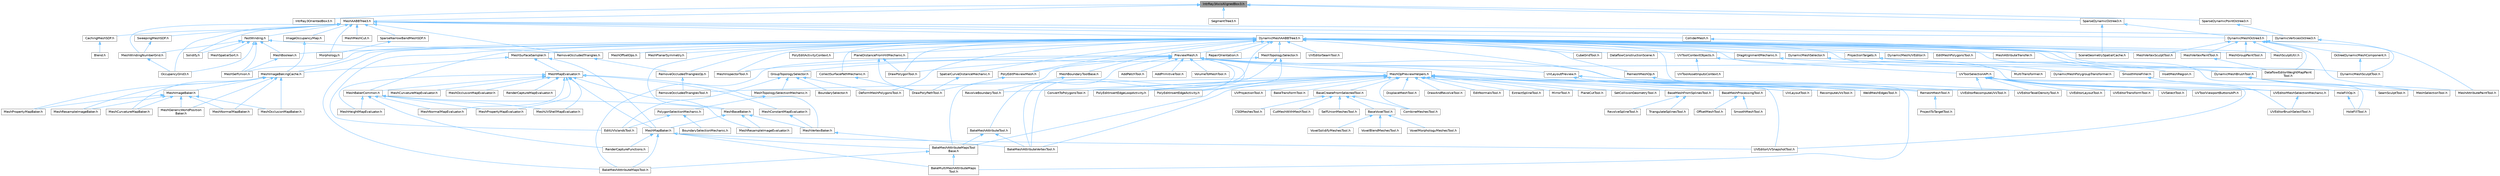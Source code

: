 digraph "IntrRay3AxisAlignedBox3.h"
{
 // INTERACTIVE_SVG=YES
 // LATEX_PDF_SIZE
  bgcolor="transparent";
  edge [fontname=Helvetica,fontsize=10,labelfontname=Helvetica,labelfontsize=10];
  node [fontname=Helvetica,fontsize=10,shape=box,height=0.2,width=0.4];
  Node1 [id="Node000001",label="IntrRay3AxisAlignedBox3.h",height=0.2,width=0.4,color="gray40", fillcolor="grey60", style="filled", fontcolor="black",tooltip=" "];
  Node1 -> Node2 [id="edge1_Node000001_Node000002",dir="back",color="steelblue1",style="solid",tooltip=" "];
  Node2 [id="Node000002",label="IntrRay3OrientedBox3.h",height=0.2,width=0.4,color="grey40", fillcolor="white", style="filled",URL="$d3/d0e/IntrRay3OrientedBox3_8h.html",tooltip=" "];
  Node1 -> Node3 [id="edge2_Node000001_Node000003",dir="back",color="steelblue1",style="solid",tooltip=" "];
  Node3 [id="Node000003",label="MeshAABBTree3.h",height=0.2,width=0.4,color="grey40", fillcolor="white", style="filled",URL="$d8/d90/MeshAABBTree3_8h.html",tooltip=" "];
  Node3 -> Node4 [id="edge3_Node000003_Node000004",dir="back",color="steelblue1",style="solid",tooltip=" "];
  Node4 [id="Node000004",label="CachingMeshSDF.h",height=0.2,width=0.4,color="grey40", fillcolor="white", style="filled",URL="$d3/de9/CachingMeshSDF_8h.html",tooltip=" "];
  Node4 -> Node5 [id="edge4_Node000004_Node000005",dir="back",color="steelblue1",style="solid",tooltip=" "];
  Node5 [id="Node000005",label="Blend.h",height=0.2,width=0.4,color="grey40", fillcolor="white", style="filled",URL="$d4/d80/Blend_8h.html",tooltip=" "];
  Node3 -> Node6 [id="edge5_Node000003_Node000006",dir="back",color="steelblue1",style="solid",tooltip=" "];
  Node6 [id="Node000006",label="ColliderMesh.h",height=0.2,width=0.4,color="grey40", fillcolor="white", style="filled",URL="$d8/d3c/ColliderMesh_8h.html",tooltip=" "];
  Node6 -> Node7 [id="edge6_Node000006_Node000007",dir="back",color="steelblue1",style="solid",tooltip=" "];
  Node7 [id="Node000007",label="SceneGeometrySpatialCache.h",height=0.2,width=0.4,color="grey40", fillcolor="white", style="filled",URL="$d6/d6f/SceneGeometrySpatialCache_8h.html",tooltip=" "];
  Node3 -> Node8 [id="edge7_Node000003_Node000008",dir="back",color="steelblue1",style="solid",tooltip=" "];
  Node8 [id="Node000008",label="DynamicMeshAABBTree3.h",height=0.2,width=0.4,color="grey40", fillcolor="white", style="filled",URL="$d5/d0d/DynamicMeshAABBTree3_8h.html",tooltip=" "];
  Node8 -> Node9 [id="edge8_Node000008_Node000009",dir="back",color="steelblue1",style="solid",tooltip=" "];
  Node9 [id="Node000009",label="BakeMeshAttributeMapsTool.h",height=0.2,width=0.4,color="grey40", fillcolor="white", style="filled",URL="$d8/d14/BakeMeshAttributeMapsTool_8h.html",tooltip=" "];
  Node8 -> Node10 [id="edge9_Node000008_Node000010",dir="back",color="steelblue1",style="solid",tooltip=" "];
  Node10 [id="Node000010",label="BakeMeshAttributeVertexTool.h",height=0.2,width=0.4,color="grey40", fillcolor="white", style="filled",URL="$d6/d76/BakeMeshAttributeVertexTool_8h.html",tooltip=" "];
  Node8 -> Node11 [id="edge10_Node000008_Node000011",dir="back",color="steelblue1",style="solid",tooltip=" "];
  Node11 [id="Node000011",label="CollectSurfacePathMechanic.h",height=0.2,width=0.4,color="grey40", fillcolor="white", style="filled",URL="$d5/dd0/CollectSurfacePathMechanic_8h.html",tooltip=" "];
  Node11 -> Node12 [id="edge11_Node000011_Node000012",dir="back",color="steelblue1",style="solid",tooltip=" "];
  Node12 [id="Node000012",label="DrawPolyPathTool.h",height=0.2,width=0.4,color="grey40", fillcolor="white", style="filled",URL="$dc/d3e/DrawPolyPathTool_8h.html",tooltip=" "];
  Node8 -> Node13 [id="edge12_Node000008_Node000013",dir="back",color="steelblue1",style="solid",tooltip=" "];
  Node13 [id="Node000013",label="CubeGridTool.h",height=0.2,width=0.4,color="grey40", fillcolor="white", style="filled",URL="$d3/d38/CubeGridTool_8h.html",tooltip=" "];
  Node8 -> Node14 [id="edge13_Node000008_Node000014",dir="back",color="steelblue1",style="solid",tooltip=" "];
  Node14 [id="Node000014",label="DataflowConstructionScene.h",height=0.2,width=0.4,color="grey40", fillcolor="white", style="filled",URL="$d7/d24/DataflowConstructionScene_8h.html",tooltip=" "];
  Node8 -> Node15 [id="edge14_Node000008_Node000015",dir="back",color="steelblue1",style="solid",tooltip=" "];
  Node15 [id="Node000015",label="DataflowEditorWeightMapPaint\lTool.h",height=0.2,width=0.4,color="grey40", fillcolor="white", style="filled",URL="$db/d46/DataflowEditorWeightMapPaintTool_8h.html",tooltip=" "];
  Node8 -> Node16 [id="edge15_Node000008_Node000016",dir="back",color="steelblue1",style="solid",tooltip=" "];
  Node16 [id="Node000016",label="DeformMeshPolygonsTool.h",height=0.2,width=0.4,color="grey40", fillcolor="white", style="filled",URL="$db/d72/DeformMeshPolygonsTool_8h.html",tooltip=" "];
  Node8 -> Node17 [id="edge16_Node000008_Node000017",dir="back",color="steelblue1",style="solid",tooltip=" "];
  Node17 [id="Node000017",label="DragAlignmentMechanic.h",height=0.2,width=0.4,color="grey40", fillcolor="white", style="filled",URL="$d1/d74/DragAlignmentMechanic_8h.html",tooltip=" "];
  Node17 -> Node18 [id="edge17_Node000017_Node000018",dir="back",color="steelblue1",style="solid",tooltip=" "];
  Node18 [id="Node000018",label="MultiTransformer.h",height=0.2,width=0.4,color="grey40", fillcolor="white", style="filled",URL="$d1/d6f/MultiTransformer_8h.html",tooltip=" "];
  Node8 -> Node19 [id="edge18_Node000008_Node000019",dir="back",color="steelblue1",style="solid",tooltip=" "];
  Node19 [id="Node000019",label="DrawPolygonTool.h",height=0.2,width=0.4,color="grey40", fillcolor="white", style="filled",URL="$d0/d15/DrawPolygonTool_8h.html",tooltip=" "];
  Node8 -> Node20 [id="edge19_Node000008_Node000020",dir="back",color="steelblue1",style="solid",tooltip=" "];
  Node20 [id="Node000020",label="DynamicMeshBrushTool.h",height=0.2,width=0.4,color="grey40", fillcolor="white", style="filled",URL="$da/d04/DynamicMeshBrushTool_8h.html",tooltip=" "];
  Node20 -> Node21 [id="edge20_Node000020_Node000021",dir="back",color="steelblue1",style="solid",tooltip=" "];
  Node21 [id="Node000021",label="MeshAttributePaintTool.h",height=0.2,width=0.4,color="grey40", fillcolor="white", style="filled",URL="$d3/d29/MeshAttributePaintTool_8h.html",tooltip=" "];
  Node20 -> Node22 [id="edge21_Node000020_Node000022",dir="back",color="steelblue1",style="solid",tooltip=" "];
  Node22 [id="Node000022",label="MeshSelectionTool.h",height=0.2,width=0.4,color="grey40", fillcolor="white", style="filled",URL="$d8/d80/MeshSelectionTool_8h.html",tooltip=" "];
  Node20 -> Node23 [id="edge22_Node000020_Node000023",dir="back",color="steelblue1",style="solid",tooltip=" "];
  Node23 [id="Node000023",label="SeamSculptTool.h",height=0.2,width=0.4,color="grey40", fillcolor="white", style="filled",URL="$d1/d31/SeamSculptTool_8h.html",tooltip=" "];
  Node8 -> Node24 [id="edge23_Node000008_Node000024",dir="back",color="steelblue1",style="solid",tooltip=" "];
  Node24 [id="Node000024",label="DynamicMeshSculptTool.h",height=0.2,width=0.4,color="grey40", fillcolor="white", style="filled",URL="$d6/d16/DynamicMeshSculptTool_8h.html",tooltip=" "];
  Node8 -> Node25 [id="edge24_Node000008_Node000025",dir="back",color="steelblue1",style="solid",tooltip=" "];
  Node25 [id="Node000025",label="DynamicMeshSelector.h",height=0.2,width=0.4,color="grey40", fillcolor="white", style="filled",URL="$dc/d01/DynamicMeshSelector_8h.html",tooltip=" "];
  Node25 -> Node26 [id="edge25_Node000025_Node000026",dir="back",color="steelblue1",style="solid",tooltip=" "];
  Node26 [id="Node000026",label="DynamicMeshPolygroupTransformer.h",height=0.2,width=0.4,color="grey40", fillcolor="white", style="filled",URL="$dc/db2/DynamicMeshPolygroupTransformer_8h.html",tooltip=" "];
  Node8 -> Node27 [id="edge26_Node000008_Node000027",dir="back",color="steelblue1",style="solid",tooltip=" "];
  Node27 [id="Node000027",label="DynamicMeshUVEditor.h",height=0.2,width=0.4,color="grey40", fillcolor="white", style="filled",URL="$d9/d1e/DynamicMeshUVEditor_8h.html",tooltip=" "];
  Node8 -> Node28 [id="edge27_Node000008_Node000028",dir="back",color="steelblue1",style="solid",tooltip=" "];
  Node28 [id="Node000028",label="EditMeshPolygonsTool.h",height=0.2,width=0.4,color="grey40", fillcolor="white", style="filled",URL="$d5/d72/EditMeshPolygonsTool_8h.html",tooltip=" "];
  Node8 -> Node29 [id="edge28_Node000008_Node000029",dir="back",color="steelblue1",style="solid",tooltip=" "];
  Node29 [id="Node000029",label="EditUVIslandsTool.h",height=0.2,width=0.4,color="grey40", fillcolor="white", style="filled",URL="$d0/de4/EditUVIslandsTool_8h.html",tooltip=" "];
  Node8 -> Node30 [id="edge29_Node000008_Node000030",dir="back",color="steelblue1",style="solid",tooltip=" "];
  Node30 [id="Node000030",label="HoleFillTool.h",height=0.2,width=0.4,color="grey40", fillcolor="white", style="filled",URL="$da/d02/HoleFillTool_8h.html",tooltip=" "];
  Node8 -> Node31 [id="edge30_Node000008_Node000031",dir="back",color="steelblue1",style="solid",tooltip=" "];
  Node31 [id="Node000031",label="MeshAttributeTransfer.h",height=0.2,width=0.4,color="grey40", fillcolor="white", style="filled",URL="$dc/d1c/MeshAttributeTransfer_8h.html",tooltip=" "];
  Node8 -> Node32 [id="edge31_Node000008_Node000032",dir="back",color="steelblue1",style="solid",tooltip=" "];
  Node32 [id="Node000032",label="MeshBakerCommon.h",height=0.2,width=0.4,color="grey40", fillcolor="white", style="filled",URL="$d9/d92/MeshBakerCommon_8h.html",tooltip=" "];
  Node32 -> Node33 [id="edge32_Node000032_Node000033",dir="back",color="steelblue1",style="solid",tooltip=" "];
  Node33 [id="Node000033",label="MeshBaseBaker.h",height=0.2,width=0.4,color="grey40", fillcolor="white", style="filled",URL="$d7/ddc/MeshBaseBaker_8h.html",tooltip=" "];
  Node33 -> Node34 [id="edge33_Node000033_Node000034",dir="back",color="steelblue1",style="solid",tooltip=" "];
  Node34 [id="Node000034",label="MeshMapBaker.h",height=0.2,width=0.4,color="grey40", fillcolor="white", style="filled",URL="$d5/d05/MeshMapBaker_8h.html",tooltip=" "];
  Node34 -> Node9 [id="edge34_Node000034_Node000009",dir="back",color="steelblue1",style="solid",tooltip=" "];
  Node34 -> Node35 [id="edge35_Node000034_Node000035",dir="back",color="steelblue1",style="solid",tooltip=" "];
  Node35 [id="Node000035",label="BakeMeshAttributeMapsTool\lBase.h",height=0.2,width=0.4,color="grey40", fillcolor="white", style="filled",URL="$dc/d68/BakeMeshAttributeMapsToolBase_8h.html",tooltip=" "];
  Node35 -> Node9 [id="edge36_Node000035_Node000009",dir="back",color="steelblue1",style="solid",tooltip=" "];
  Node35 -> Node36 [id="edge37_Node000035_Node000036",dir="back",color="steelblue1",style="solid",tooltip=" "];
  Node36 [id="Node000036",label="BakeMultiMeshAttributeMaps\lTool.h",height=0.2,width=0.4,color="grey40", fillcolor="white", style="filled",URL="$d7/d65/BakeMultiMeshAttributeMapsTool_8h.html",tooltip=" "];
  Node34 -> Node36 [id="edge38_Node000034_Node000036",dir="back",color="steelblue1",style="solid",tooltip=" "];
  Node34 -> Node37 [id="edge39_Node000034_Node000037",dir="back",color="steelblue1",style="solid",tooltip=" "];
  Node37 [id="Node000037",label="RenderCaptureFunctions.h",height=0.2,width=0.4,color="grey40", fillcolor="white", style="filled",URL="$d3/dc6/RenderCaptureFunctions_8h.html",tooltip=" "];
  Node34 -> Node38 [id="edge40_Node000034_Node000038",dir="back",color="steelblue1",style="solid",tooltip=" "];
  Node38 [id="Node000038",label="UVEditorUVSnapshotTool.h",height=0.2,width=0.4,color="grey40", fillcolor="white", style="filled",URL="$d4/dd6/UVEditorUVSnapshotTool_8h.html",tooltip=" "];
  Node33 -> Node39 [id="edge41_Node000033_Node000039",dir="back",color="steelblue1",style="solid",tooltip=" "];
  Node39 [id="Node000039",label="MeshResampleImageEvaluator.h",height=0.2,width=0.4,color="grey40", fillcolor="white", style="filled",URL="$df/de3/MeshResampleImageEvaluator_8h.html",tooltip=" "];
  Node33 -> Node40 [id="edge42_Node000033_Node000040",dir="back",color="steelblue1",style="solid",tooltip=" "];
  Node40 [id="Node000040",label="MeshVertexBaker.h",height=0.2,width=0.4,color="grey40", fillcolor="white", style="filled",URL="$df/d96/MeshVertexBaker_8h.html",tooltip=" "];
  Node40 -> Node10 [id="edge43_Node000040_Node000010",dir="back",color="steelblue1",style="solid",tooltip=" "];
  Node32 -> Node41 [id="edge44_Node000032_Node000041",dir="back",color="steelblue1",style="solid",tooltip=" "];
  Node41 [id="Node000041",label="MeshHeightMapEvaluator.h",height=0.2,width=0.4,color="grey40", fillcolor="white", style="filled",URL="$df/d45/MeshHeightMapEvaluator_8h.html",tooltip=" "];
  Node32 -> Node42 [id="edge45_Node000032_Node000042",dir="back",color="steelblue1",style="solid",tooltip=" "];
  Node42 [id="Node000042",label="MeshNormalMapEvaluator.h",height=0.2,width=0.4,color="grey40", fillcolor="white", style="filled",URL="$da/d03/MeshNormalMapEvaluator_8h.html",tooltip=" "];
  Node32 -> Node43 [id="edge46_Node000032_Node000043",dir="back",color="steelblue1",style="solid",tooltip=" "];
  Node43 [id="Node000043",label="MeshPropertyMapEvaluator.h",height=0.2,width=0.4,color="grey40", fillcolor="white", style="filled",URL="$d5/d6f/MeshPropertyMapEvaluator_8h.html",tooltip=" "];
  Node32 -> Node44 [id="edge47_Node000032_Node000044",dir="back",color="steelblue1",style="solid",tooltip=" "];
  Node44 [id="Node000044",label="MeshUVShellMapEvaluator.h",height=0.2,width=0.4,color="grey40", fillcolor="white", style="filled",URL="$da/d27/MeshUVShellMapEvaluator_8h.html",tooltip=" "];
  Node32 -> Node37 [id="edge48_Node000032_Node000037",dir="back",color="steelblue1",style="solid",tooltip=" "];
  Node8 -> Node33 [id="edge49_Node000008_Node000033",dir="back",color="steelblue1",style="solid",tooltip=" "];
  Node8 -> Node45 [id="edge50_Node000008_Node000045",dir="back",color="steelblue1",style="solid",tooltip=" "];
  Node45 [id="Node000045",label="MeshBoolean.h",height=0.2,width=0.4,color="grey40", fillcolor="white", style="filled",URL="$dc/d24/MeshBoolean_8h.html",tooltip=" "];
  Node45 -> Node46 [id="edge51_Node000045_Node000046",dir="back",color="steelblue1",style="solid",tooltip=" "];
  Node46 [id="Node000046",label="MeshSelfUnion.h",height=0.2,width=0.4,color="grey40", fillcolor="white", style="filled",URL="$d0/d5f/MeshSelfUnion_8h.html",tooltip=" "];
  Node8 -> Node47 [id="edge52_Node000008_Node000047",dir="back",color="steelblue1",style="solid",tooltip=" "];
  Node47 [id="Node000047",label="MeshBoundaryToolBase.h",height=0.2,width=0.4,color="grey40", fillcolor="white", style="filled",URL="$dd/da3/MeshBoundaryToolBase_8h.html",tooltip=" "];
  Node47 -> Node48 [id="edge53_Node000047_Node000048",dir="back",color="steelblue1",style="solid",tooltip=" "];
  Node48 [id="Node000048",label="RevolveBoundaryTool.h",height=0.2,width=0.4,color="grey40", fillcolor="white", style="filled",URL="$da/dce/RevolveBoundaryTool_8h.html",tooltip=" "];
  Node8 -> Node49 [id="edge54_Node000008_Node000049",dir="back",color="steelblue1",style="solid",tooltip=" "];
  Node49 [id="Node000049",label="MeshGroupPaintTool.h",height=0.2,width=0.4,color="grey40", fillcolor="white", style="filled",URL="$dd/d04/MeshGroupPaintTool_8h.html",tooltip=" "];
  Node8 -> Node50 [id="edge55_Node000008_Node000050",dir="back",color="steelblue1",style="solid",tooltip=" "];
  Node50 [id="Node000050",label="MeshImageBakingCache.h",height=0.2,width=0.4,color="grey40", fillcolor="white", style="filled",URL="$dd/d09/MeshImageBakingCache_8h.html",tooltip=" "];
  Node50 -> Node51 [id="edge56_Node000050_Node000051",dir="back",color="steelblue1",style="solid",tooltip=" "];
  Node51 [id="Node000051",label="MeshCurvatureMapBaker.h",height=0.2,width=0.4,color="grey40", fillcolor="white", style="filled",URL="$d8/ddd/MeshCurvatureMapBaker_8h.html",tooltip=" "];
  Node50 -> Node52 [id="edge57_Node000050_Node000052",dir="back",color="steelblue1",style="solid",tooltip=" "];
  Node52 [id="Node000052",label="MeshGenericWorldPosition\lBaker.h",height=0.2,width=0.4,color="grey40", fillcolor="white", style="filled",URL="$df/d9a/MeshGenericWorldPositionBaker_8h.html",tooltip=" "];
  Node50 -> Node53 [id="edge58_Node000050_Node000053",dir="back",color="steelblue1",style="solid",tooltip=" "];
  Node53 [id="Node000053",label="MeshImageBaker.h",height=0.2,width=0.4,color="grey40", fillcolor="white", style="filled",URL="$df/d35/MeshImageBaker_8h.html",tooltip=" "];
  Node53 -> Node51 [id="edge59_Node000053_Node000051",dir="back",color="steelblue1",style="solid",tooltip=" "];
  Node53 -> Node52 [id="edge60_Node000053_Node000052",dir="back",color="steelblue1",style="solid",tooltip=" "];
  Node53 -> Node54 [id="edge61_Node000053_Node000054",dir="back",color="steelblue1",style="solid",tooltip=" "];
  Node54 [id="Node000054",label="MeshNormalMapBaker.h",height=0.2,width=0.4,color="grey40", fillcolor="white", style="filled",URL="$d5/dff/MeshNormalMapBaker_8h.html",tooltip=" "];
  Node53 -> Node55 [id="edge62_Node000053_Node000055",dir="back",color="steelblue1",style="solid",tooltip=" "];
  Node55 [id="Node000055",label="MeshOcclusionMapBaker.h",height=0.2,width=0.4,color="grey40", fillcolor="white", style="filled",URL="$dd/d77/MeshOcclusionMapBaker_8h.html",tooltip=" "];
  Node53 -> Node56 [id="edge63_Node000053_Node000056",dir="back",color="steelblue1",style="solid",tooltip=" "];
  Node56 [id="Node000056",label="MeshPropertyMapBaker.h",height=0.2,width=0.4,color="grey40", fillcolor="white", style="filled",URL="$d1/dcf/MeshPropertyMapBaker_8h.html",tooltip=" "];
  Node53 -> Node57 [id="edge64_Node000053_Node000057",dir="back",color="steelblue1",style="solid",tooltip=" "];
  Node57 [id="Node000057",label="MeshResampleImageBaker.h",height=0.2,width=0.4,color="grey40", fillcolor="white", style="filled",URL="$d4/d00/MeshResampleImageBaker_8h.html",tooltip=" "];
  Node50 -> Node54 [id="edge65_Node000050_Node000054",dir="back",color="steelblue1",style="solid",tooltip=" "];
  Node50 -> Node55 [id="edge66_Node000050_Node000055",dir="back",color="steelblue1",style="solid",tooltip=" "];
  Node50 -> Node56 [id="edge67_Node000050_Node000056",dir="back",color="steelblue1",style="solid",tooltip=" "];
  Node50 -> Node57 [id="edge68_Node000050_Node000057",dir="back",color="steelblue1",style="solid",tooltip=" "];
  Node8 -> Node58 [id="edge69_Node000008_Node000058",dir="back",color="steelblue1",style="solid",tooltip=" "];
  Node58 [id="Node000058",label="MeshInspectorTool.h",height=0.2,width=0.4,color="grey40", fillcolor="white", style="filled",URL="$de/da1/MeshInspectorTool_8h.html",tooltip=" "];
  Node8 -> Node59 [id="edge70_Node000008_Node000059",dir="back",color="steelblue1",style="solid",tooltip=" "];
  Node59 [id="Node000059",label="MeshOffsetOps.h",height=0.2,width=0.4,color="grey40", fillcolor="white", style="filled",URL="$da/d6c/MeshOffsetOps_8h.html",tooltip=" "];
  Node8 -> Node60 [id="edge71_Node000008_Node000060",dir="back",color="steelblue1",style="solid",tooltip=" "];
  Node60 [id="Node000060",label="MeshPlanarSymmetry.h",height=0.2,width=0.4,color="grey40", fillcolor="white", style="filled",URL="$d7/d1d/MeshPlanarSymmetry_8h.html",tooltip=" "];
  Node8 -> Node61 [id="edge72_Node000008_Node000061",dir="back",color="steelblue1",style="solid",tooltip=" "];
  Node61 [id="Node000061",label="MeshSculptUtil.h",height=0.2,width=0.4,color="grey40", fillcolor="white", style="filled",URL="$dc/de1/MeshSculptUtil_8h.html",tooltip=" "];
  Node8 -> Node46 [id="edge73_Node000008_Node000046",dir="back",color="steelblue1",style="solid",tooltip=" "];
  Node8 -> Node62 [id="edge74_Node000008_Node000062",dir="back",color="steelblue1",style="solid",tooltip=" "];
  Node62 [id="Node000062",label="MeshSurfaceSampler.h",height=0.2,width=0.4,color="grey40", fillcolor="white", style="filled",URL="$de/d0c/MeshSurfaceSampler_8h.html",tooltip=" "];
  Node62 -> Node50 [id="edge75_Node000062_Node000050",dir="back",color="steelblue1",style="solid",tooltip=" "];
  Node62 -> Node34 [id="edge76_Node000062_Node000034",dir="back",color="steelblue1",style="solid",tooltip=" "];
  Node62 -> Node63 [id="edge77_Node000062_Node000063",dir="back",color="steelblue1",style="solid",tooltip=" "];
  Node63 [id="Node000063",label="MeshMapEvaluator.h",height=0.2,width=0.4,color="grey40", fillcolor="white", style="filled",URL="$d1/d1f/MeshMapEvaluator_8h.html",tooltip=" "];
  Node63 -> Node32 [id="edge78_Node000063_Node000032",dir="back",color="steelblue1",style="solid",tooltip=" "];
  Node63 -> Node64 [id="edge79_Node000063_Node000064",dir="back",color="steelblue1",style="solid",tooltip=" "];
  Node64 [id="Node000064",label="MeshConstantMapEvaluator.h",height=0.2,width=0.4,color="grey40", fillcolor="white", style="filled",URL="$dd/dfb/MeshConstantMapEvaluator_8h.html",tooltip=" "];
  Node64 -> Node40 [id="edge80_Node000064_Node000040",dir="back",color="steelblue1",style="solid",tooltip=" "];
  Node63 -> Node65 [id="edge81_Node000063_Node000065",dir="back",color="steelblue1",style="solid",tooltip=" "];
  Node65 [id="Node000065",label="MeshCurvatureMapEvaluator.h",height=0.2,width=0.4,color="grey40", fillcolor="white", style="filled",URL="$d6/dc0/MeshCurvatureMapEvaluator_8h.html",tooltip=" "];
  Node63 -> Node41 [id="edge82_Node000063_Node000041",dir="back",color="steelblue1",style="solid",tooltip=" "];
  Node63 -> Node34 [id="edge83_Node000063_Node000034",dir="back",color="steelblue1",style="solid",tooltip=" "];
  Node63 -> Node42 [id="edge84_Node000063_Node000042",dir="back",color="steelblue1",style="solid",tooltip=" "];
  Node63 -> Node66 [id="edge85_Node000063_Node000066",dir="back",color="steelblue1",style="solid",tooltip=" "];
  Node66 [id="Node000066",label="MeshOcclusionMapEvaluator.h",height=0.2,width=0.4,color="grey40", fillcolor="white", style="filled",URL="$d5/dc2/MeshOcclusionMapEvaluator_8h.html",tooltip=" "];
  Node63 -> Node43 [id="edge86_Node000063_Node000043",dir="back",color="steelblue1",style="solid",tooltip=" "];
  Node63 -> Node39 [id="edge87_Node000063_Node000039",dir="back",color="steelblue1",style="solid",tooltip=" "];
  Node63 -> Node44 [id="edge88_Node000063_Node000044",dir="back",color="steelblue1",style="solid",tooltip=" "];
  Node63 -> Node40 [id="edge89_Node000063_Node000040",dir="back",color="steelblue1",style="solid",tooltip=" "];
  Node63 -> Node67 [id="edge90_Node000063_Node000067",dir="back",color="steelblue1",style="solid",tooltip=" "];
  Node67 [id="Node000067",label="RenderCaptureMapEvaluator.h",height=0.2,width=0.4,color="grey40", fillcolor="white", style="filled",URL="$d0/d5c/RenderCaptureMapEvaluator_8h.html",tooltip=" "];
  Node8 -> Node68 [id="edge91_Node000008_Node000068",dir="back",color="steelblue1",style="solid",tooltip=" "];
  Node68 [id="Node000068",label="MeshTopologySelector.h",height=0.2,width=0.4,color="grey40", fillcolor="white", style="filled",URL="$d1/db0/MeshTopologySelector_8h.html",tooltip=" "];
  Node68 -> Node69 [id="edge92_Node000068_Node000069",dir="back",color="steelblue1",style="solid",tooltip=" "];
  Node69 [id="Node000069",label="GroupTopologySelector.h",height=0.2,width=0.4,color="grey40", fillcolor="white", style="filled",URL="$dc/dfe/GroupTopologySelector_8h.html",tooltip=" "];
  Node69 -> Node70 [id="edge93_Node000069_Node000070",dir="back",color="steelblue1",style="solid",tooltip=" "];
  Node70 [id="Node000070",label="BoundarySelector.h",height=0.2,width=0.4,color="grey40", fillcolor="white", style="filled",URL="$db/dc2/BoundarySelector_8h.html",tooltip=" "];
  Node69 -> Node16 [id="edge94_Node000069_Node000016",dir="back",color="steelblue1",style="solid",tooltip=" "];
  Node69 -> Node29 [id="edge95_Node000069_Node000029",dir="back",color="steelblue1",style="solid",tooltip=" "];
  Node69 -> Node71 [id="edge96_Node000069_Node000071",dir="back",color="steelblue1",style="solid",tooltip=" "];
  Node71 [id="Node000071",label="MeshTopologySelectionMechanic.h",height=0.2,width=0.4,color="grey40", fillcolor="white", style="filled",URL="$d5/d15/MeshTopologySelectionMechanic_8h.html",tooltip=" "];
  Node71 -> Node72 [id="edge97_Node000071_Node000072",dir="back",color="steelblue1",style="solid",tooltip=" "];
  Node72 [id="Node000072",label="PolygonSelectionMechanic.h",height=0.2,width=0.4,color="grey40", fillcolor="white", style="filled",URL="$da/dff/PolygonSelectionMechanic_8h.html",tooltip=" "];
  Node72 -> Node73 [id="edge98_Node000072_Node000073",dir="back",color="steelblue1",style="solid",tooltip=" "];
  Node73 [id="Node000073",label="BoundarySelectionMechanic.h",height=0.2,width=0.4,color="grey40", fillcolor="white", style="filled",URL="$d8/dd6/BoundarySelectionMechanic_8h.html",tooltip=" "];
  Node72 -> Node29 [id="edge99_Node000072_Node000029",dir="back",color="steelblue1",style="solid",tooltip=" "];
  Node68 -> Node74 [id="edge100_Node000068_Node000074",dir="back",color="steelblue1",style="solid",tooltip=" "];
  Node74 [id="Node000074",label="PolyEditInsertEdgeActivity.h",height=0.2,width=0.4,color="grey40", fillcolor="white", style="filled",URL="$d1/d26/PolyEditInsertEdgeActivity_8h.html",tooltip=" "];
  Node68 -> Node75 [id="edge101_Node000068_Node000075",dir="back",color="steelblue1",style="solid",tooltip=" "];
  Node75 [id="Node000075",label="PolyEditInsertEdgeLoopActivity.h",height=0.2,width=0.4,color="grey40", fillcolor="white", style="filled",URL="$d5/d37/PolyEditInsertEdgeLoopActivity_8h.html",tooltip=" "];
  Node8 -> Node76 [id="edge102_Node000008_Node000076",dir="back",color="steelblue1",style="solid",tooltip=" "];
  Node76 [id="Node000076",label="MeshVertexPaintTool.h",height=0.2,width=0.4,color="grey40", fillcolor="white", style="filled",URL="$db/d74/MeshVertexPaintTool_8h.html",tooltip=" "];
  Node76 -> Node15 [id="edge103_Node000076_Node000015",dir="back",color="steelblue1",style="solid",tooltip=" "];
  Node8 -> Node77 [id="edge104_Node000008_Node000077",dir="back",color="steelblue1",style="solid",tooltip=" "];
  Node77 [id="Node000077",label="MeshVertexSculptTool.h",height=0.2,width=0.4,color="grey40", fillcolor="white", style="filled",URL="$dc/da6/MeshVertexSculptTool_8h.html",tooltip=" "];
  Node8 -> Node78 [id="edge105_Node000008_Node000078",dir="back",color="steelblue1",style="solid",tooltip=" "];
  Node78 [id="Node000078",label="PlaneDistanceFromHitMechanic.h",height=0.2,width=0.4,color="grey40", fillcolor="white", style="filled",URL="$dc/dea/PlaneDistanceFromHitMechanic_8h.html",tooltip=" "];
  Node78 -> Node12 [id="edge106_Node000078_Node000012",dir="back",color="steelblue1",style="solid",tooltip=" "];
  Node78 -> Node19 [id="edge107_Node000078_Node000019",dir="back",color="steelblue1",style="solid",tooltip=" "];
  Node8 -> Node79 [id="edge108_Node000008_Node000079",dir="back",color="steelblue1",style="solid",tooltip=" "];
  Node79 [id="Node000079",label="PolyEditActivityContext.h",height=0.2,width=0.4,color="grey40", fillcolor="white", style="filled",URL="$d8/d66/PolyEditActivityContext_8h.html",tooltip=" "];
  Node8 -> Node80 [id="edge109_Node000008_Node000080",dir="back",color="steelblue1",style="solid",tooltip=" "];
  Node80 [id="Node000080",label="PolyEditPreviewMesh.h",height=0.2,width=0.4,color="grey40", fillcolor="white", style="filled",URL="$d2/de8/PolyEditPreviewMesh_8h.html",tooltip=" "];
  Node80 -> Node12 [id="edge110_Node000080_Node000012",dir="back",color="steelblue1",style="solid",tooltip=" "];
  Node8 -> Node81 [id="edge111_Node000008_Node000081",dir="back",color="steelblue1",style="solid",tooltip=" "];
  Node81 [id="Node000081",label="PreviewMesh.h",height=0.2,width=0.4,color="grey40", fillcolor="white", style="filled",URL="$d6/d30/PreviewMesh_8h.html",tooltip=" "];
  Node81 -> Node82 [id="edge112_Node000081_Node000082",dir="back",color="steelblue1",style="solid",tooltip=" "];
  Node82 [id="Node000082",label="AddPatchTool.h",height=0.2,width=0.4,color="grey40", fillcolor="white", style="filled",URL="$d5/deb/AddPatchTool_8h.html",tooltip=" "];
  Node81 -> Node83 [id="edge113_Node000081_Node000083",dir="back",color="steelblue1",style="solid",tooltip=" "];
  Node83 [id="Node000083",label="AddPrimitiveTool.h",height=0.2,width=0.4,color="grey40", fillcolor="white", style="filled",URL="$d5/dbf/AddPrimitiveTool_8h.html",tooltip=" "];
  Node81 -> Node9 [id="edge114_Node000081_Node000009",dir="back",color="steelblue1",style="solid",tooltip=" "];
  Node81 -> Node35 [id="edge115_Node000081_Node000035",dir="back",color="steelblue1",style="solid",tooltip=" "];
  Node81 -> Node84 [id="edge116_Node000081_Node000084",dir="back",color="steelblue1",style="solid",tooltip=" "];
  Node84 [id="Node000084",label="BakeMeshAttributeTool.h",height=0.2,width=0.4,color="grey40", fillcolor="white", style="filled",URL="$d0/d82/BakeMeshAttributeTool_8h.html",tooltip=" "];
  Node84 -> Node35 [id="edge117_Node000084_Node000035",dir="back",color="steelblue1",style="solid",tooltip=" "];
  Node84 -> Node10 [id="edge118_Node000084_Node000010",dir="back",color="steelblue1",style="solid",tooltip=" "];
  Node81 -> Node10 [id="edge119_Node000081_Node000010",dir="back",color="steelblue1",style="solid",tooltip=" "];
  Node81 -> Node36 [id="edge120_Node000081_Node000036",dir="back",color="steelblue1",style="solid",tooltip=" "];
  Node81 -> Node85 [id="edge121_Node000081_Node000085",dir="back",color="steelblue1",style="solid",tooltip=" "];
  Node85 [id="Node000085",label="ConvertToPolygonsTool.h",height=0.2,width=0.4,color="grey40", fillcolor="white", style="filled",URL="$d7/d5a/ConvertToPolygonsTool_8h.html",tooltip=" "];
  Node81 -> Node19 [id="edge122_Node000081_Node000019",dir="back",color="steelblue1",style="solid",tooltip=" "];
  Node81 -> Node20 [id="edge123_Node000081_Node000020",dir="back",color="steelblue1",style="solid",tooltip=" "];
  Node81 -> Node58 [id="edge124_Node000081_Node000058",dir="back",color="steelblue1",style="solid",tooltip=" "];
  Node81 -> Node86 [id="edge125_Node000081_Node000086",dir="back",color="steelblue1",style="solid",tooltip=" "];
  Node86 [id="Node000086",label="MeshOpPreviewHelpers.h",height=0.2,width=0.4,color="grey40", fillcolor="white", style="filled",URL="$de/d33/MeshOpPreviewHelpers_8h.html",tooltip=" "];
  Node86 -> Node35 [id="edge126_Node000086_Node000035",dir="back",color="steelblue1",style="solid",tooltip=" "];
  Node86 -> Node10 [id="edge127_Node000086_Node000010",dir="back",color="steelblue1",style="solid",tooltip=" "];
  Node86 -> Node87 [id="edge128_Node000086_Node000087",dir="back",color="steelblue1",style="solid",tooltip=" "];
  Node87 [id="Node000087",label="BakeTransformTool.h",height=0.2,width=0.4,color="grey40", fillcolor="white", style="filled",URL="$dc/d39/BakeTransformTool_8h.html",tooltip=" "];
  Node86 -> Node88 [id="edge129_Node000086_Node000088",dir="back",color="steelblue1",style="solid",tooltip=" "];
  Node88 [id="Node000088",label="BaseCreateFromSelectedTool.h",height=0.2,width=0.4,color="grey40", fillcolor="white", style="filled",URL="$de/dc7/BaseCreateFromSelectedTool_8h.html",tooltip=" "];
  Node88 -> Node89 [id="edge130_Node000088_Node000089",dir="back",color="steelblue1",style="solid",tooltip=" "];
  Node89 [id="Node000089",label="BaseVoxelTool.h",height=0.2,width=0.4,color="grey40", fillcolor="white", style="filled",URL="$db/d63/BaseVoxelTool_8h.html",tooltip=" "];
  Node89 -> Node90 [id="edge131_Node000089_Node000090",dir="back",color="steelblue1",style="solid",tooltip=" "];
  Node90 [id="Node000090",label="VoxelBlendMeshesTool.h",height=0.2,width=0.4,color="grey40", fillcolor="white", style="filled",URL="$da/d0e/VoxelBlendMeshesTool_8h.html",tooltip=" "];
  Node89 -> Node91 [id="edge132_Node000089_Node000091",dir="back",color="steelblue1",style="solid",tooltip=" "];
  Node91 [id="Node000091",label="VoxelMorphologyMeshesTool.h",height=0.2,width=0.4,color="grey40", fillcolor="white", style="filled",URL="$dc/d30/VoxelMorphologyMeshesTool_8h.html",tooltip=" "];
  Node89 -> Node92 [id="edge133_Node000089_Node000092",dir="back",color="steelblue1",style="solid",tooltip=" "];
  Node92 [id="Node000092",label="VoxelSolidifyMeshesTool.h",height=0.2,width=0.4,color="grey40", fillcolor="white", style="filled",URL="$de/da2/VoxelSolidifyMeshesTool_8h.html",tooltip=" "];
  Node88 -> Node93 [id="edge134_Node000088_Node000093",dir="back",color="steelblue1",style="solid",tooltip=" "];
  Node93 [id="Node000093",label="CSGMeshesTool.h",height=0.2,width=0.4,color="grey40", fillcolor="white", style="filled",URL="$db/dd1/CSGMeshesTool_8h.html",tooltip=" "];
  Node88 -> Node94 [id="edge135_Node000088_Node000094",dir="back",color="steelblue1",style="solid",tooltip=" "];
  Node94 [id="Node000094",label="CombineMeshesTool.h",height=0.2,width=0.4,color="grey40", fillcolor="white", style="filled",URL="$dd/da3/CombineMeshesTool_8h.html",tooltip=" "];
  Node88 -> Node95 [id="edge136_Node000088_Node000095",dir="back",color="steelblue1",style="solid",tooltip=" "];
  Node95 [id="Node000095",label="CutMeshWithMeshTool.h",height=0.2,width=0.4,color="grey40", fillcolor="white", style="filled",URL="$d2/d2c/CutMeshWithMeshTool_8h.html",tooltip=" "];
  Node88 -> Node96 [id="edge137_Node000088_Node000096",dir="back",color="steelblue1",style="solid",tooltip=" "];
  Node96 [id="Node000096",label="SelfUnionMeshesTool.h",height=0.2,width=0.4,color="grey40", fillcolor="white", style="filled",URL="$dc/dad/SelfUnionMeshesTool_8h.html",tooltip=" "];
  Node86 -> Node97 [id="edge138_Node000086_Node000097",dir="back",color="steelblue1",style="solid",tooltip=" "];
  Node97 [id="Node000097",label="BaseMeshFromSplinesTool.h",height=0.2,width=0.4,color="grey40", fillcolor="white", style="filled",URL="$da/d31/BaseMeshFromSplinesTool_8h.html",tooltip=" "];
  Node97 -> Node98 [id="edge139_Node000097_Node000098",dir="back",color="steelblue1",style="solid",tooltip=" "];
  Node98 [id="Node000098",label="RevolveSplineTool.h",height=0.2,width=0.4,color="grey40", fillcolor="white", style="filled",URL="$d3/d36/RevolveSplineTool_8h.html",tooltip=" "];
  Node97 -> Node99 [id="edge140_Node000097_Node000099",dir="back",color="steelblue1",style="solid",tooltip=" "];
  Node99 [id="Node000099",label="TriangulateSplinesTool.h",height=0.2,width=0.4,color="grey40", fillcolor="white", style="filled",URL="$d9/de6/TriangulateSplinesTool_8h.html",tooltip=" "];
  Node86 -> Node100 [id="edge141_Node000086_Node000100",dir="back",color="steelblue1",style="solid",tooltip=" "];
  Node100 [id="Node000100",label="BaseMeshProcessingTool.h",height=0.2,width=0.4,color="grey40", fillcolor="white", style="filled",URL="$d4/d77/BaseMeshProcessingTool_8h.html",tooltip=" "];
  Node100 -> Node101 [id="edge142_Node000100_Node000101",dir="back",color="steelblue1",style="solid",tooltip=" "];
  Node101 [id="Node000101",label="OffsetMeshTool.h",height=0.2,width=0.4,color="grey40", fillcolor="white", style="filled",URL="$da/d01/OffsetMeshTool_8h.html",tooltip=" "];
  Node100 -> Node102 [id="edge143_Node000100_Node000102",dir="back",color="steelblue1",style="solid",tooltip=" "];
  Node102 [id="Node000102",label="SmoothMeshTool.h",height=0.2,width=0.4,color="grey40", fillcolor="white", style="filled",URL="$da/da9/SmoothMeshTool_8h.html",tooltip=" "];
  Node86 -> Node94 [id="edge144_Node000086_Node000094",dir="back",color="steelblue1",style="solid",tooltip=" "];
  Node86 -> Node85 [id="edge145_Node000086_Node000085",dir="back",color="steelblue1",style="solid",tooltip=" "];
  Node86 -> Node103 [id="edge146_Node000086_Node000103",dir="back",color="steelblue1",style="solid",tooltip=" "];
  Node103 [id="Node000103",label="DisplaceMeshTool.h",height=0.2,width=0.4,color="grey40", fillcolor="white", style="filled",URL="$da/d28/DisplaceMeshTool_8h.html",tooltip=" "];
  Node86 -> Node104 [id="edge147_Node000086_Node000104",dir="back",color="steelblue1",style="solid",tooltip=" "];
  Node104 [id="Node000104",label="DrawAndRevolveTool.h",height=0.2,width=0.4,color="grey40", fillcolor="white", style="filled",URL="$d8/d06/DrawAndRevolveTool_8h.html",tooltip=" "];
  Node86 -> Node105 [id="edge148_Node000086_Node000105",dir="back",color="steelblue1",style="solid",tooltip=" "];
  Node105 [id="Node000105",label="EditNormalsTool.h",height=0.2,width=0.4,color="grey40", fillcolor="white", style="filled",URL="$de/d53/EditNormalsTool_8h.html",tooltip=" "];
  Node86 -> Node106 [id="edge149_Node000086_Node000106",dir="back",color="steelblue1",style="solid",tooltip=" "];
  Node106 [id="Node000106",label="ExtractSplineTool.h",height=0.2,width=0.4,color="grey40", fillcolor="white", style="filled",URL="$d3/d4d/ExtractSplineTool_8h.html",tooltip=" "];
  Node86 -> Node107 [id="edge150_Node000086_Node000107",dir="back",color="steelblue1",style="solid",tooltip=" "];
  Node107 [id="Node000107",label="MirrorTool.h",height=0.2,width=0.4,color="grey40", fillcolor="white", style="filled",URL="$d3/dc9/MirrorTool_8h.html",tooltip=" "];
  Node86 -> Node108 [id="edge151_Node000086_Node000108",dir="back",color="steelblue1",style="solid",tooltip=" "];
  Node108 [id="Node000108",label="PlaneCutTool.h",height=0.2,width=0.4,color="grey40", fillcolor="white", style="filled",URL="$dd/def/PlaneCutTool_8h.html",tooltip=" "];
  Node86 -> Node74 [id="edge152_Node000086_Node000074",dir="back",color="steelblue1",style="solid",tooltip=" "];
  Node86 -> Node75 [id="edge153_Node000086_Node000075",dir="back",color="steelblue1",style="solid",tooltip=" "];
  Node86 -> Node109 [id="edge154_Node000086_Node000109",dir="back",color="steelblue1",style="solid",tooltip=" "];
  Node109 [id="Node000109",label="RecomputeUVsTool.h",height=0.2,width=0.4,color="grey40", fillcolor="white", style="filled",URL="$d0/d92/RecomputeUVsTool_8h.html",tooltip=" "];
  Node86 -> Node110 [id="edge155_Node000086_Node000110",dir="back",color="steelblue1",style="solid",tooltip=" "];
  Node110 [id="Node000110",label="RemeshMeshTool.h",height=0.2,width=0.4,color="grey40", fillcolor="white", style="filled",URL="$dc/dd6/RemeshMeshTool_8h.html",tooltip=" "];
  Node110 -> Node111 [id="edge156_Node000110_Node000111",dir="back",color="steelblue1",style="solid",tooltip=" "];
  Node111 [id="Node000111",label="ProjectToTargetTool.h",height=0.2,width=0.4,color="grey40", fillcolor="white", style="filled",URL="$d3/daa/ProjectToTargetTool_8h.html",tooltip=" "];
  Node86 -> Node112 [id="edge157_Node000086_Node000112",dir="back",color="steelblue1",style="solid",tooltip=" "];
  Node112 [id="Node000112",label="RemoveOccludedTrianglesTool.h",height=0.2,width=0.4,color="grey40", fillcolor="white", style="filled",URL="$d9/da1/RemoveOccludedTrianglesTool_8h.html",tooltip=" "];
  Node86 -> Node48 [id="edge158_Node000086_Node000048",dir="back",color="steelblue1",style="solid",tooltip=" "];
  Node86 -> Node113 [id="edge159_Node000086_Node000113",dir="back",color="steelblue1",style="solid",tooltip=" "];
  Node113 [id="Node000113",label="SetCollisionGeometryTool.h",height=0.2,width=0.4,color="grey40", fillcolor="white", style="filled",URL="$d0/de6/SetCollisionGeometryTool_8h.html",tooltip=" "];
  Node86 -> Node38 [id="edge160_Node000086_Node000038",dir="back",color="steelblue1",style="solid",tooltip=" "];
  Node86 -> Node114 [id="edge161_Node000086_Node000114",dir="back",color="steelblue1",style="solid",tooltip=" "];
  Node114 [id="Node000114",label="UVLayoutTool.h",height=0.2,width=0.4,color="grey40", fillcolor="white", style="filled",URL="$d6/d89/UVLayoutTool_8h.html",tooltip=" "];
  Node86 -> Node115 [id="edge162_Node000086_Node000115",dir="back",color="steelblue1",style="solid",tooltip=" "];
  Node115 [id="Node000115",label="UVProjectionTool.h",height=0.2,width=0.4,color="grey40", fillcolor="white", style="filled",URL="$d5/d4f/UVProjectionTool_8h.html",tooltip=" "];
  Node86 -> Node116 [id="edge163_Node000086_Node000116",dir="back",color="steelblue1",style="solid",tooltip=" "];
  Node116 [id="Node000116",label="WeldMeshEdgesTool.h",height=0.2,width=0.4,color="grey40", fillcolor="white", style="filled",URL="$d5/d6e/WeldMeshEdgesTool_8h.html",tooltip=" "];
  Node81 -> Node80 [id="edge164_Node000081_Node000080",dir="back",color="steelblue1",style="solid",tooltip=" "];
  Node81 -> Node117 [id="edge165_Node000081_Node000117",dir="back",color="steelblue1",style="solid",tooltip=" "];
  Node117 [id="Node000117",label="UVLayoutPreview.h",height=0.2,width=0.4,color="grey40", fillcolor="white", style="filled",URL="$dd/d16/UVLayoutPreview_8h.html",tooltip=" "];
  Node117 -> Node109 [id="edge166_Node000117_Node000109",dir="back",color="steelblue1",style="solid",tooltip=" "];
  Node117 -> Node118 [id="edge167_Node000117_Node000118",dir="back",color="steelblue1",style="solid",tooltip=" "];
  Node118 [id="Node000118",label="UVEditorRecomputeUVsTool.h",height=0.2,width=0.4,color="grey40", fillcolor="white", style="filled",URL="$d2/db8/UVEditorRecomputeUVsTool_8h.html",tooltip=" "];
  Node117 -> Node119 [id="edge168_Node000117_Node000119",dir="back",color="steelblue1",style="solid",tooltip=" "];
  Node119 [id="Node000119",label="UVEditorTexelDensityTool.h",height=0.2,width=0.4,color="grey40", fillcolor="white", style="filled",URL="$d0/d8b/UVEditorTexelDensityTool_8h.html",tooltip=" "];
  Node117 -> Node114 [id="edge169_Node000117_Node000114",dir="back",color="steelblue1",style="solid",tooltip=" "];
  Node81 -> Node120 [id="edge170_Node000081_Node000120",dir="back",color="steelblue1",style="solid",tooltip=" "];
  Node120 [id="Node000120",label="VolumeToMeshTool.h",height=0.2,width=0.4,color="grey40", fillcolor="white", style="filled",URL="$de/d64/VolumeToMeshTool_8h.html",tooltip=" "];
  Node81 -> Node116 [id="edge171_Node000081_Node000116",dir="back",color="steelblue1",style="solid",tooltip=" "];
  Node8 -> Node121 [id="edge172_Node000008_Node000121",dir="back",color="steelblue1",style="solid",tooltip=" "];
  Node121 [id="Node000121",label="ProjectionTargets.h",height=0.2,width=0.4,color="grey40", fillcolor="white", style="filled",URL="$d5/de2/ProjectionTargets_8h.html",tooltip=" "];
  Node121 -> Node122 [id="edge173_Node000121_Node000122",dir="back",color="steelblue1",style="solid",tooltip=" "];
  Node122 [id="Node000122",label="InsetMeshRegion.h",height=0.2,width=0.4,color="grey40", fillcolor="white", style="filled",URL="$d2/d25/InsetMeshRegion_8h.html",tooltip=" "];
  Node121 -> Node123 [id="edge174_Node000121_Node000123",dir="back",color="steelblue1",style="solid",tooltip=" "];
  Node123 [id="Node000123",label="SmoothHoleFiller.h",height=0.2,width=0.4,color="grey40", fillcolor="white", style="filled",URL="$de/dd9/SmoothHoleFiller_8h.html",tooltip=" "];
  Node123 -> Node124 [id="edge175_Node000123_Node000124",dir="back",color="steelblue1",style="solid",tooltip=" "];
  Node124 [id="Node000124",label="HoleFillOp.h",height=0.2,width=0.4,color="grey40", fillcolor="white", style="filled",URL="$da/d47/HoleFillOp_8h.html",tooltip=" "];
  Node124 -> Node30 [id="edge176_Node000124_Node000030",dir="back",color="steelblue1",style="solid",tooltip=" "];
  Node8 -> Node125 [id="edge177_Node000008_Node000125",dir="back",color="steelblue1",style="solid",tooltip=" "];
  Node125 [id="Node000125",label="RemeshMeshOp.h",height=0.2,width=0.4,color="grey40", fillcolor="white", style="filled",URL="$d5/d2c/RemeshMeshOp_8h.html",tooltip=" "];
  Node125 -> Node110 [id="edge178_Node000125_Node000110",dir="back",color="steelblue1",style="solid",tooltip=" "];
  Node8 -> Node126 [id="edge179_Node000008_Node000126",dir="back",color="steelblue1",style="solid",tooltip=" "];
  Node126 [id="Node000126",label="RemoveOccludedTrianglesOp.h",height=0.2,width=0.4,color="grey40", fillcolor="white", style="filled",URL="$d2/d39/RemoveOccludedTrianglesOp_8h.html",tooltip=" "];
  Node126 -> Node112 [id="edge180_Node000126_Node000112",dir="back",color="steelblue1",style="solid",tooltip=" "];
  Node8 -> Node127 [id="edge181_Node000008_Node000127",dir="back",color="steelblue1",style="solid",tooltip=" "];
  Node127 [id="Node000127",label="RepairOrientation.h",height=0.2,width=0.4,color="grey40", fillcolor="white", style="filled",URL="$dc/d47/RepairOrientation_8h.html",tooltip=" "];
  Node8 -> Node7 [id="edge182_Node000008_Node000007",dir="back",color="steelblue1",style="solid",tooltip=" "];
  Node8 -> Node123 [id="edge183_Node000008_Node000123",dir="back",color="steelblue1",style="solid",tooltip=" "];
  Node8 -> Node128 [id="edge184_Node000008_Node000128",dir="back",color="steelblue1",style="solid",tooltip=" "];
  Node128 [id="Node000128",label="SpatialCurveDistanceMechanic.h",height=0.2,width=0.4,color="grey40", fillcolor="white", style="filled",URL="$d3/d29/SpatialCurveDistanceMechanic_8h.html",tooltip=" "];
  Node128 -> Node12 [id="edge185_Node000128_Node000012",dir="back",color="steelblue1",style="solid",tooltip=" "];
  Node8 -> Node129 [id="edge186_Node000008_Node000129",dir="back",color="steelblue1",style="solid",tooltip=" "];
  Node129 [id="Node000129",label="UVEditorMeshSelectionMechanic.h",height=0.2,width=0.4,color="grey40", fillcolor="white", style="filled",URL="$d2/d73/UVEditorMeshSelectionMechanic_8h.html",tooltip=" "];
  Node129 -> Node130 [id="edge187_Node000129_Node000130",dir="back",color="steelblue1",style="solid",tooltip=" "];
  Node130 [id="Node000130",label="UVEditorBrushSelectTool.h",height=0.2,width=0.4,color="grey40", fillcolor="white", style="filled",URL="$dd/d97/UVEditorBrushSelectTool_8h.html",tooltip=" "];
  Node8 -> Node131 [id="edge188_Node000008_Node000131",dir="back",color="steelblue1",style="solid",tooltip=" "];
  Node131 [id="Node000131",label="UVEditorSeamTool.h",height=0.2,width=0.4,color="grey40", fillcolor="white", style="filled",URL="$d1/dab/UVEditorSeamTool_8h.html",tooltip=" "];
  Node8 -> Node119 [id="edge189_Node000008_Node000119",dir="back",color="steelblue1",style="solid",tooltip=" "];
  Node8 -> Node132 [id="edge190_Node000008_Node000132",dir="back",color="steelblue1",style="solid",tooltip=" "];
  Node132 [id="Node000132",label="UVToolContextObjects.h",height=0.2,width=0.4,color="grey40", fillcolor="white", style="filled",URL="$d1/d13/UVToolContextObjects_8h.html",tooltip=" "];
  Node132 -> Node133 [id="edge191_Node000132_Node000133",dir="back",color="steelblue1",style="solid",tooltip=" "];
  Node133 [id="Node000133",label="UVToolAssetInputsContext.h",height=0.2,width=0.4,color="grey40", fillcolor="white", style="filled",URL="$de/d4b/UVToolAssetInputsContext_8h.html",tooltip=" "];
  Node132 -> Node134 [id="edge192_Node000132_Node000134",dir="back",color="steelblue1",style="solid",tooltip=" "];
  Node134 [id="Node000134",label="UVToolSelectionAPI.h",height=0.2,width=0.4,color="grey40", fillcolor="white", style="filled",URL="$d0/d40/UVToolSelectionAPI_8h.html",tooltip=" "];
  Node134 -> Node130 [id="edge193_Node000134_Node000130",dir="back",color="steelblue1",style="solid",tooltip=" "];
  Node134 -> Node135 [id="edge194_Node000134_Node000135",dir="back",color="steelblue1",style="solid",tooltip=" "];
  Node135 [id="Node000135",label="UVEditorLayoutTool.h",height=0.2,width=0.4,color="grey40", fillcolor="white", style="filled",URL="$d5/dd1/UVEditorLayoutTool_8h.html",tooltip=" "];
  Node134 -> Node129 [id="edge195_Node000134_Node000129",dir="back",color="steelblue1",style="solid",tooltip=" "];
  Node134 -> Node118 [id="edge196_Node000134_Node000118",dir="back",color="steelblue1",style="solid",tooltip=" "];
  Node134 -> Node119 [id="edge197_Node000134_Node000119",dir="back",color="steelblue1",style="solid",tooltip=" "];
  Node134 -> Node136 [id="edge198_Node000134_Node000136",dir="back",color="steelblue1",style="solid",tooltip=" "];
  Node136 [id="Node000136",label="UVEditorTransformTool.h",height=0.2,width=0.4,color="grey40", fillcolor="white", style="filled",URL="$dc/db2/UVEditorTransformTool_8h.html",tooltip=" "];
  Node134 -> Node38 [id="edge199_Node000134_Node000038",dir="back",color="steelblue1",style="solid",tooltip=" "];
  Node134 -> Node137 [id="edge200_Node000134_Node000137",dir="back",color="steelblue1",style="solid",tooltip=" "];
  Node137 [id="Node000137",label="UVSelectTool.h",height=0.2,width=0.4,color="grey40", fillcolor="white", style="filled",URL="$de/d40/UVSelectTool_8h.html",tooltip=" "];
  Node134 -> Node138 [id="edge201_Node000134_Node000138",dir="back",color="steelblue1",style="solid",tooltip=" "];
  Node138 [id="Node000138",label="UVToolViewportButtonsAPI.h",height=0.2,width=0.4,color="grey40", fillcolor="white", style="filled",URL="$d0/d27/UVToolViewportButtonsAPI_8h.html",tooltip=" "];
  Node8 -> Node116 [id="edge202_Node000008_Node000116",dir="back",color="steelblue1",style="solid",tooltip=" "];
  Node3 -> Node139 [id="edge203_Node000003_Node000139",dir="back",color="steelblue1",style="solid",tooltip=" "];
  Node139 [id="Node000139",label="DynamicMeshOctree3.h",height=0.2,width=0.4,color="grey40", fillcolor="white", style="filled",URL="$d8/d9f/DynamicMeshOctree3_8h.html",tooltip=" "];
  Node139 -> Node15 [id="edge204_Node000139_Node000015",dir="back",color="steelblue1",style="solid",tooltip=" "];
  Node139 -> Node24 [id="edge205_Node000139_Node000024",dir="back",color="steelblue1",style="solid",tooltip=" "];
  Node139 -> Node49 [id="edge206_Node000139_Node000049",dir="back",color="steelblue1",style="solid",tooltip=" "];
  Node139 -> Node61 [id="edge207_Node000139_Node000061",dir="back",color="steelblue1",style="solid",tooltip=" "];
  Node139 -> Node22 [id="edge208_Node000139_Node000022",dir="back",color="steelblue1",style="solid",tooltip=" "];
  Node139 -> Node76 [id="edge209_Node000139_Node000076",dir="back",color="steelblue1",style="solid",tooltip=" "];
  Node139 -> Node77 [id="edge210_Node000139_Node000077",dir="back",color="steelblue1",style="solid",tooltip=" "];
  Node139 -> Node140 [id="edge211_Node000139_Node000140",dir="back",color="steelblue1",style="solid",tooltip=" "];
  Node140 [id="Node000140",label="OctreeDynamicMeshComponent.h",height=0.2,width=0.4,color="grey40", fillcolor="white", style="filled",URL="$d9/d19/OctreeDynamicMeshComponent_8h.html",tooltip=" "];
  Node140 -> Node24 [id="edge212_Node000140_Node000024",dir="back",color="steelblue1",style="solid",tooltip=" "];
  Node3 -> Node141 [id="edge213_Node000003_Node000141",dir="back",color="steelblue1",style="solid",tooltip=" "];
  Node141 [id="Node000141",label="DynamicVerticesOctree3.h",height=0.2,width=0.4,color="grey40", fillcolor="white", style="filled",URL="$df/d7e/DynamicVerticesOctree3_8h.html",tooltip=" "];
  Node141 -> Node21 [id="edge214_Node000141_Node000021",dir="back",color="steelblue1",style="solid",tooltip=" "];
  Node3 -> Node142 [id="edge215_Node000003_Node000142",dir="back",color="steelblue1",style="solid",tooltip=" "];
  Node142 [id="Node000142",label="FastWinding.h",height=0.2,width=0.4,color="grey40", fillcolor="white", style="filled",URL="$d0/df7/FastWinding_8h.html",tooltip=" "];
  Node142 -> Node45 [id="edge216_Node000142_Node000045",dir="back",color="steelblue1",style="solid",tooltip=" "];
  Node142 -> Node46 [id="edge217_Node000142_Node000046",dir="back",color="steelblue1",style="solid",tooltip=" "];
  Node142 -> Node143 [id="edge218_Node000142_Node000143",dir="back",color="steelblue1",style="solid",tooltip=" "];
  Node143 [id="Node000143",label="MeshSpatialSort.h",height=0.2,width=0.4,color="grey40", fillcolor="white", style="filled",URL="$d5/d25/MeshSpatialSort_8h.html",tooltip=" "];
  Node142 -> Node144 [id="edge219_Node000142_Node000144",dir="back",color="steelblue1",style="solid",tooltip=" "];
  Node144 [id="Node000144",label="MeshWindingNumberGrid.h",height=0.2,width=0.4,color="grey40", fillcolor="white", style="filled",URL="$de/df0/MeshWindingNumberGrid_8h.html",tooltip=" "];
  Node144 -> Node145 [id="edge220_Node000144_Node000145",dir="back",color="steelblue1",style="solid",tooltip=" "];
  Node145 [id="Node000145",label="OccupancyGrid3.h",height=0.2,width=0.4,color="grey40", fillcolor="white", style="filled",URL="$d5/d63/OccupancyGrid3_8h.html",tooltip=" "];
  Node142 -> Node145 [id="edge221_Node000142_Node000145",dir="back",color="steelblue1",style="solid",tooltip=" "];
  Node142 -> Node146 [id="edge222_Node000142_Node000146",dir="back",color="steelblue1",style="solid",tooltip=" "];
  Node146 [id="Node000146",label="RemoveOccludedTriangles.h",height=0.2,width=0.4,color="grey40", fillcolor="white", style="filled",URL="$dc/d7b/RemoveOccludedTriangles_8h.html",tooltip=" "];
  Node146 -> Node126 [id="edge223_Node000146_Node000126",dir="back",color="steelblue1",style="solid",tooltip=" "];
  Node142 -> Node147 [id="edge224_Node000142_Node000147",dir="back",color="steelblue1",style="solid",tooltip=" "];
  Node147 [id="Node000147",label="Solidify.h",height=0.2,width=0.4,color="grey40", fillcolor="white", style="filled",URL="$d0/ded/Solidify_8h.html",tooltip=" "];
  Node3 -> Node148 [id="edge225_Node000003_Node000148",dir="back",color="steelblue1",style="solid",tooltip=" "];
  Node148 [id="Node000148",label="ImageOccupancyMap.h",height=0.2,width=0.4,color="grey40", fillcolor="white", style="filled",URL="$d6/dca/ImageOccupancyMap_8h.html",tooltip=" "];
  Node148 -> Node50 [id="edge226_Node000148_Node000050",dir="back",color="steelblue1",style="solid",tooltip=" "];
  Node3 -> Node149 [id="edge227_Node000003_Node000149",dir="back",color="steelblue1",style="solid",tooltip=" "];
  Node149 [id="Node000149",label="MeshMeshCut.h",height=0.2,width=0.4,color="grey40", fillcolor="white", style="filled",URL="$de/d82/MeshMeshCut_8h.html",tooltip=" "];
  Node3 -> Node144 [id="edge228_Node000003_Node000144",dir="back",color="steelblue1",style="solid",tooltip=" "];
  Node3 -> Node150 [id="edge229_Node000003_Node000150",dir="back",color="steelblue1",style="solid",tooltip=" "];
  Node150 [id="Node000150",label="Morphology.h",height=0.2,width=0.4,color="grey40", fillcolor="white", style="filled",URL="$d7/d60/Morphology_8h.html",tooltip=" "];
  Node3 -> Node145 [id="edge230_Node000003_Node000145",dir="back",color="steelblue1",style="solid",tooltip=" "];
  Node3 -> Node146 [id="edge231_Node000003_Node000146",dir="back",color="steelblue1",style="solid",tooltip=" "];
  Node3 -> Node147 [id="edge232_Node000003_Node000147",dir="back",color="steelblue1",style="solid",tooltip=" "];
  Node3 -> Node151 [id="edge233_Node000003_Node000151",dir="back",color="steelblue1",style="solid",tooltip=" "];
  Node151 [id="Node000151",label="SparseNarrowBandMeshSDF.h",height=0.2,width=0.4,color="grey40", fillcolor="white", style="filled",URL="$d2/d60/SparseNarrowBandMeshSDF_8h.html",tooltip=" "];
  Node151 -> Node150 [id="edge234_Node000151_Node000150",dir="back",color="steelblue1",style="solid",tooltip=" "];
  Node3 -> Node152 [id="edge235_Node000003_Node000152",dir="back",color="steelblue1",style="solid",tooltip=" "];
  Node152 [id="Node000152",label="SweepingMeshSDF.h",height=0.2,width=0.4,color="grey40", fillcolor="white", style="filled",URL="$d9/d76/SweepingMeshSDF_8h.html",tooltip=" "];
  Node152 -> Node144 [id="edge236_Node000152_Node000144",dir="back",color="steelblue1",style="solid",tooltip=" "];
  Node1 -> Node153 [id="edge237_Node000001_Node000153",dir="back",color="steelblue1",style="solid",tooltip=" "];
  Node153 [id="Node000153",label="SegmentTree3.h",height=0.2,width=0.4,color="grey40", fillcolor="white", style="filled",URL="$db/d13/SegmentTree3_8h.html",tooltip=" "];
  Node1 -> Node154 [id="edge238_Node000001_Node000154",dir="back",color="steelblue1",style="solid",tooltip=" "];
  Node154 [id="Node000154",label="SparseDynamicOctree3.h",height=0.2,width=0.4,color="grey40", fillcolor="white", style="filled",URL="$df/d29/SparseDynamicOctree3_8h.html",tooltip=" "];
  Node154 -> Node139 [id="edge239_Node000154_Node000139",dir="back",color="steelblue1",style="solid",tooltip=" "];
  Node154 -> Node7 [id="edge240_Node000154_Node000007",dir="back",color="steelblue1",style="solid",tooltip=" "];
  Node1 -> Node155 [id="edge241_Node000001_Node000155",dir="back",color="steelblue1",style="solid",tooltip=" "];
  Node155 [id="Node000155",label="SparseDynamicPointOctree3.h",height=0.2,width=0.4,color="grey40", fillcolor="white", style="filled",URL="$d5/dba/SparseDynamicPointOctree3_8h.html",tooltip=" "];
  Node155 -> Node141 [id="edge242_Node000155_Node000141",dir="back",color="steelblue1",style="solid",tooltip=" "];
}
